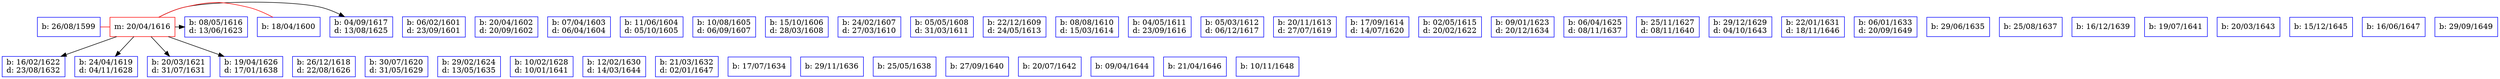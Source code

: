 digraph familyTree {
node [shape=box style=solid color=blue]
p00000000 [label="b: 26/08/1599"]
{ rank = same; p00000000 p00000018; }
p00000001 [label="b: 18/04/1600"]
{ rank = same; p00000001 p00000017; }
p00000002 [label="b: 06/02/1601\nd: 23/09/1601"]
{ rank = same; p00000002 p00000018; }
p00000003 [label="b: 20/04/1602\nd: 20/09/1602"]
{ rank = same; p00000003 p00000017; }
p00000004 [label="b: 07/04/1603\nd: 06/04/1604"]
{ rank = same; p00000004 p00000018; }
p00000005 [label="b: 11/06/1604\nd: 05/10/1605"]
{ rank = same; p00000005 p00000017; }
p00000006 [label="b: 10/08/1605\nd: 06/09/1607"]
{ rank = same; p00000006 p00000018; }
p00000007 [label="b: 15/10/1606\nd: 28/03/1608"]
{ rank = same; p00000007 p00000017; }
p00000008 [label="b: 24/02/1607\nd: 27/03/1610"]
{ rank = same; p00000008 p00000018; }
p00000009 [label="b: 05/05/1608\nd: 31/03/1611"]
{ rank = same; p00000009 p00000017; }
p00000010 [label="b: 22/12/1609\nd: 24/05/1613"]
{ rank = same; p00000010 p00000018; }
p00000011 [label="b: 08/08/1610\nd: 15/03/1614"]
{ rank = same; p00000011 p00000017; }
p00000012 [label="b: 04/05/1611\nd: 23/09/1616"]
{ rank = same; p00000012 p00000018; }
p00000013 [label="b: 05/03/1612\nd: 06/12/1617"]
{ rank = same; p00000013 p00000017; }
p00000014 [label="b: 20/11/1613\nd: 27/07/1619"]
{ rank = same; p00000014 p00000018; }
p00000015 [label="b: 17/09/1614\nd: 14/07/1620"]
{ rank = same; p00000015 p00000017; }
p00000016 [label="b: 02/05/1615\nd: 20/02/1622"]
{ rank = same; p00000016 p00000018; }
p00000017 [label="b: 08/05/1616\nd: 13/06/1623"]
p00000018 [label="b: 04/09/1617\nd: 13/08/1625"]
p00000019 [label="b: 26/12/1618\nd: 22/08/1626"]
{ rank = same; p00000019 p00000023; }
p00000020 [label="b: 24/04/1619\nd: 04/11/1628"]
p00000021 [label="b: 30/07/1620\nd: 31/05/1629"]
{ rank = same; p00000021 p00000023; }
p00000022 [label="b: 20/03/1621\nd: 31/07/1631"]
p00000023 [label="b: 16/02/1622\nd: 23/08/1632"]
p00000024 [label="b: 09/01/1623\nd: 20/12/1634"]
{ rank = same; p00000024 p00000017; }
p00000025 [label="b: 29/02/1624\nd: 13/05/1635"]
{ rank = same; p00000025 p00000027; }
p00000026 [label="b: 06/04/1625\nd: 08/11/1637"]
{ rank = same; p00000026 p00000017; }
p00000027 [label="b: 19/04/1626\nd: 17/01/1638"]
p00000028 [label="b: 25/11/1627\nd: 08/11/1640"]
{ rank = same; p00000028 p00000017; }
p00000029 [label="b: 10/02/1628\nd: 10/01/1641"]
{ rank = same; p00000029 p00000027; }
p00000030 [label="b: 29/12/1629\nd: 04/10/1643"]
{ rank = same; p00000030 p00000017; }
p00000031 [label="b: 12/02/1630\nd: 14/03/1644"]
{ rank = same; p00000031 p00000027; }
p00000032 [label="b: 22/01/1631\nd: 18/11/1646"]
{ rank = same; p00000032 p00000017; }
p00000033 [label="b: 21/03/1632\nd: 02/01/1647"]
{ rank = same; p00000033 p00000027; }
p00000034 [label="b: 06/01/1633\nd: 20/09/1649"]
{ rank = same; p00000034 p00000017; }
p00000035 [label="b: 17/07/1634"]
{ rank = same; p00000035 p00000027; }
p00000036 [label="b: 29/06/1635"]
{ rank = same; p00000036 p00000017; }
p00000037 [label="b: 29/11/1636"]
{ rank = same; p00000037 p00000027; }
p00000038 [label="b: 25/08/1637"]
{ rank = same; p00000038 p00000017; }
p00000039 [label="b: 25/05/1638"]
{ rank = same; p00000039 p00000027; }
p00000040 [label="b: 16/12/1639"]
{ rank = same; p00000040 p00000017; }
p00000041 [label="b: 27/09/1640"]
{ rank = same; p00000041 p00000027; }
p00000042 [label="b: 19/07/1641"]
{ rank = same; p00000042 p00000017; }
p00000043 [label="b: 20/07/1642"]
{ rank = same; p00000043 p00000027; }
p00000044 [label="b: 20/03/1643"]
{ rank = same; p00000044 p00000017; }
p00000045 [label="b: 09/04/1644"]
{ rank = same; p00000045 p00000027; }
p00000046 [label="b: 15/12/1645"]
{ rank = same; p00000046 p00000017; }
p00000047 [label="b: 21/04/1646"]
{ rank = same; p00000047 p00000027; }
p00000048 [label="b: 16/06/1647"]
{ rank = same; p00000048 p00000017; }
p00000049 [label="b: 10/11/1648"]
{ rank = same; p00000049 p00000027; }
p00000050 [label="b: 29/09/1649"]
{ rank = same; p00000050 p00000017; }
p00000000 -> m00000000 [color=red arrowhead=none]
m00000000 -> p00000001 [color=red arrowhead=none]
m00000000 [shape=box color=red label="m: 20/04/1616"]
{ rank = same; p00000000 p00000001 m00000000; }
m00000000 -> p00000017
m00000000 -> p00000018
m00000000 -> p00000020
m00000000 -> p00000022
m00000000 -> p00000023
m00000000 -> p00000027
}
